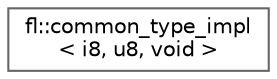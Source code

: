 digraph "Graphical Class Hierarchy"
{
 // INTERACTIVE_SVG=YES
 // LATEX_PDF_SIZE
  bgcolor="transparent";
  edge [fontname=Helvetica,fontsize=10,labelfontname=Helvetica,labelfontsize=10];
  node [fontname=Helvetica,fontsize=10,shape=box,height=0.2,width=0.4];
  rankdir="LR";
  Node0 [id="Node000000",label="fl::common_type_impl\l\< i8, u8, void \>",height=0.2,width=0.4,color="grey40", fillcolor="white", style="filled",URL="$d4/d36/namespacefl.html#dc/d74/structfl_1_1common__type__impl_3_01i8_00_01u8_00_01void_01_4",tooltip=" "];
}
